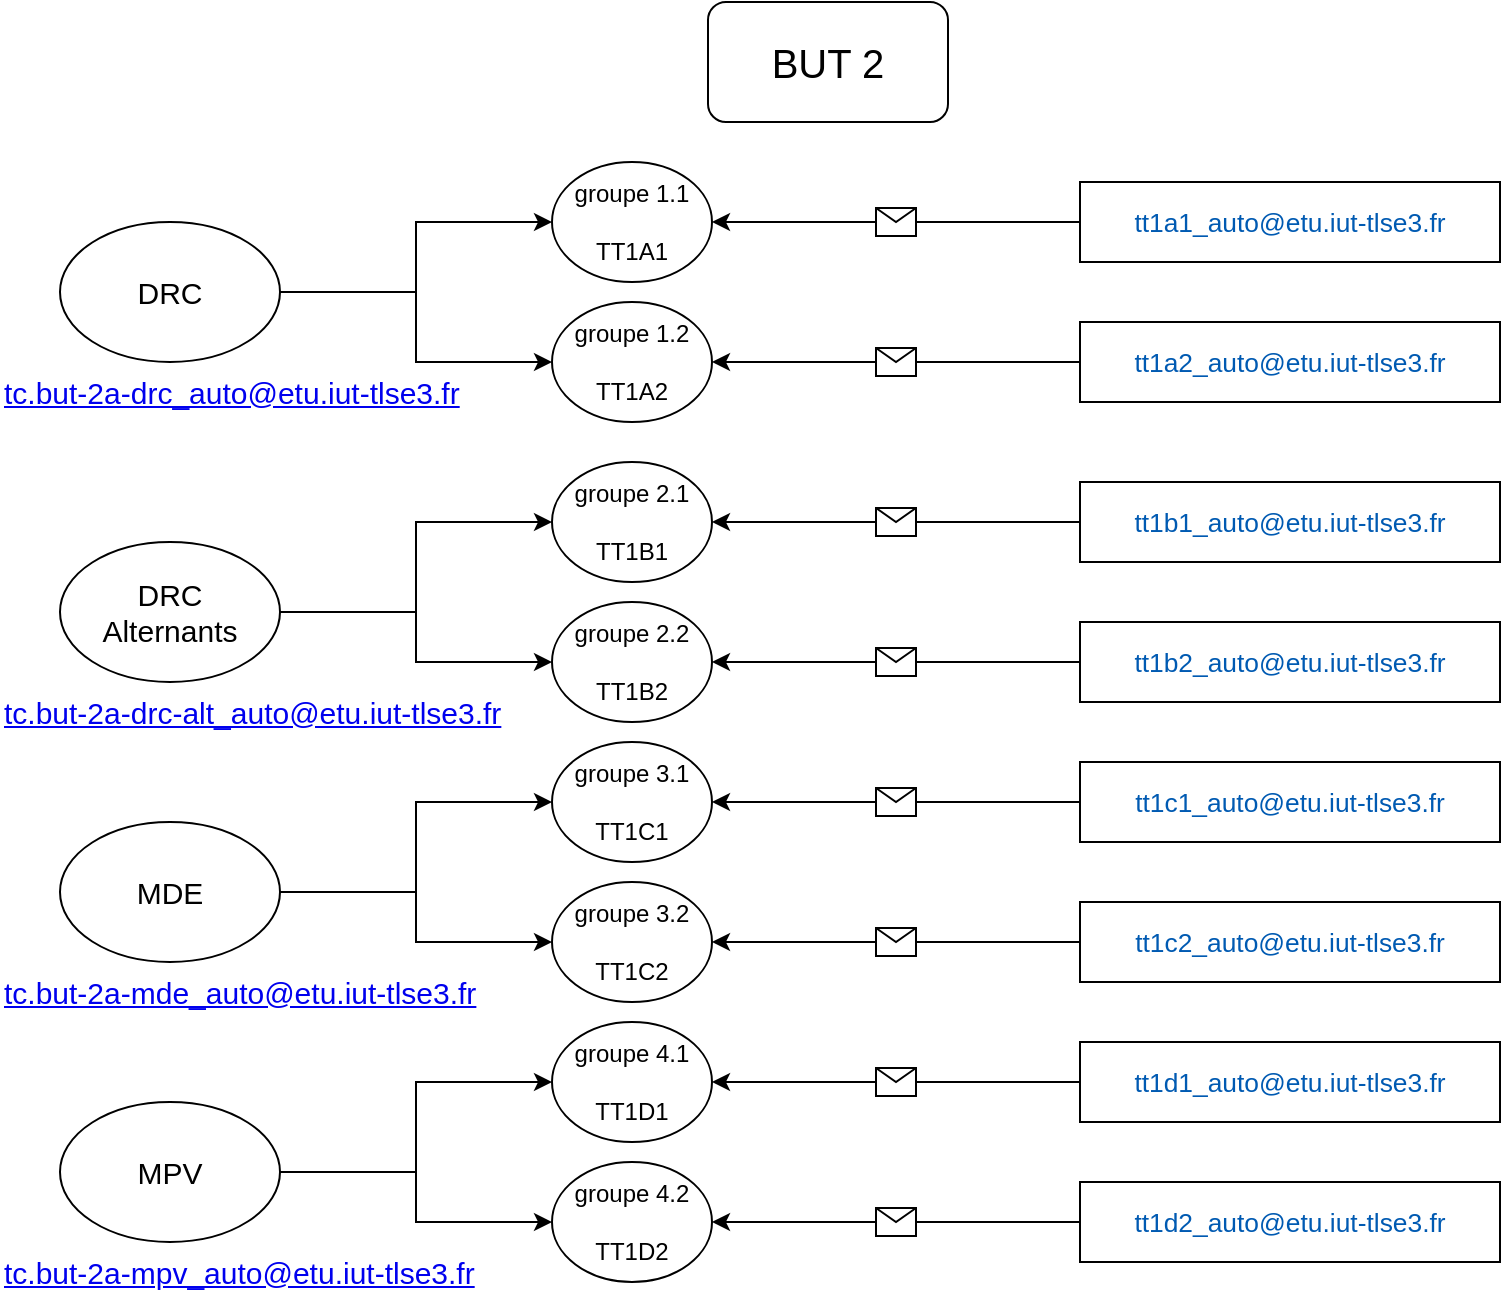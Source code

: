 <mxfile version="22.1.5" type="github">
  <diagram name="Page-1" id="LkRhmX5udIgWVVvKP2tT">
    <mxGraphModel dx="1543" dy="1097" grid="1" gridSize="10" guides="1" tooltips="1" connect="1" arrows="1" fold="1" page="1" pageScale="1" pageWidth="827" pageHeight="1169" math="0" shadow="0">
      <root>
        <mxCell id="0" />
        <mxCell id="1" parent="0" />
        <mxCell id="s7MB-vvQS7g_MF5XI4Nz-1" value="BUT 2" style="rounded=1;whiteSpace=wrap;html=1;fontSize=20;" parent="1" vertex="1">
          <mxGeometry x="354" y="10" width="120" height="60" as="geometry" />
        </mxCell>
        <mxCell id="s7MB-vvQS7g_MF5XI4Nz-13" style="edgeStyle=orthogonalEdgeStyle;rounded=0;orthogonalLoop=1;jettySize=auto;html=1;entryX=0;entryY=0.5;entryDx=0;entryDy=0;" parent="1" source="s7MB-vvQS7g_MF5XI4Nz-4" target="s7MB-vvQS7g_MF5XI4Nz-10" edge="1">
          <mxGeometry relative="1" as="geometry" />
        </mxCell>
        <mxCell id="s7MB-vvQS7g_MF5XI4Nz-14" style="edgeStyle=orthogonalEdgeStyle;rounded=0;orthogonalLoop=1;jettySize=auto;html=1;exitX=1;exitY=0.5;exitDx=0;exitDy=0;entryX=0;entryY=0.5;entryDx=0;entryDy=0;" parent="1" source="s7MB-vvQS7g_MF5XI4Nz-4" target="s7MB-vvQS7g_MF5XI4Nz-12" edge="1">
          <mxGeometry relative="1" as="geometry" />
        </mxCell>
        <mxCell id="s7MB-vvQS7g_MF5XI4Nz-4" value="DRC" style="ellipse;whiteSpace=wrap;html=1;fontSize=15;" parent="1" vertex="1">
          <mxGeometry x="30" y="120" width="110" height="70" as="geometry" />
        </mxCell>
        <mxCell id="s7MB-vvQS7g_MF5XI4Nz-25" style="edgeStyle=orthogonalEdgeStyle;rounded=0;orthogonalLoop=1;jettySize=auto;html=1;exitX=1;exitY=0.5;exitDx=0;exitDy=0;entryX=0;entryY=0.5;entryDx=0;entryDy=0;" parent="1" source="s7MB-vvQS7g_MF5XI4Nz-5" target="s7MB-vvQS7g_MF5XI4Nz-15" edge="1">
          <mxGeometry relative="1" as="geometry" />
        </mxCell>
        <mxCell id="s7MB-vvQS7g_MF5XI4Nz-26" style="edgeStyle=orthogonalEdgeStyle;rounded=0;orthogonalLoop=1;jettySize=auto;html=1;exitX=1;exitY=0.5;exitDx=0;exitDy=0;entryX=0;entryY=0.5;entryDx=0;entryDy=0;" parent="1" source="s7MB-vvQS7g_MF5XI4Nz-5" target="s7MB-vvQS7g_MF5XI4Nz-16" edge="1">
          <mxGeometry relative="1" as="geometry" />
        </mxCell>
        <mxCell id="s7MB-vvQS7g_MF5XI4Nz-5" value="DRC&lt;br&gt;Alternants" style="ellipse;whiteSpace=wrap;html=1;fontSize=15;" parent="1" vertex="1">
          <mxGeometry x="30" y="280" width="110" height="70" as="geometry" />
        </mxCell>
        <mxCell id="s7MB-vvQS7g_MF5XI4Nz-29" style="edgeStyle=orthogonalEdgeStyle;rounded=0;orthogonalLoop=1;jettySize=auto;html=1;exitX=1;exitY=0.5;exitDx=0;exitDy=0;entryX=0;entryY=0.5;entryDx=0;entryDy=0;" parent="1" source="s7MB-vvQS7g_MF5XI4Nz-8" target="s7MB-vvQS7g_MF5XI4Nz-20" edge="1">
          <mxGeometry relative="1" as="geometry" />
        </mxCell>
        <mxCell id="s7MB-vvQS7g_MF5XI4Nz-30" style="edgeStyle=orthogonalEdgeStyle;rounded=0;orthogonalLoop=1;jettySize=auto;html=1;exitX=1;exitY=0.5;exitDx=0;exitDy=0;entryX=0;entryY=0.5;entryDx=0;entryDy=0;" parent="1" source="s7MB-vvQS7g_MF5XI4Nz-8" target="s7MB-vvQS7g_MF5XI4Nz-19" edge="1">
          <mxGeometry relative="1" as="geometry" />
        </mxCell>
        <mxCell id="s7MB-vvQS7g_MF5XI4Nz-8" value="MPV" style="ellipse;whiteSpace=wrap;html=1;fontSize=15;" parent="1" vertex="1">
          <mxGeometry x="30" y="560" width="110" height="70" as="geometry" />
        </mxCell>
        <mxCell id="s7MB-vvQS7g_MF5XI4Nz-27" style="edgeStyle=orthogonalEdgeStyle;rounded=0;orthogonalLoop=1;jettySize=auto;html=1;exitX=1;exitY=0.5;exitDx=0;exitDy=0;entryX=0;entryY=0.5;entryDx=0;entryDy=0;" parent="1" source="s7MB-vvQS7g_MF5XI4Nz-9" target="s7MB-vvQS7g_MF5XI4Nz-18" edge="1">
          <mxGeometry relative="1" as="geometry" />
        </mxCell>
        <mxCell id="s7MB-vvQS7g_MF5XI4Nz-28" style="edgeStyle=orthogonalEdgeStyle;rounded=0;orthogonalLoop=1;jettySize=auto;html=1;exitX=1;exitY=0.5;exitDx=0;exitDy=0;entryX=0;entryY=0.5;entryDx=0;entryDy=0;" parent="1" source="s7MB-vvQS7g_MF5XI4Nz-9" target="s7MB-vvQS7g_MF5XI4Nz-17" edge="1">
          <mxGeometry relative="1" as="geometry" />
        </mxCell>
        <mxCell id="s7MB-vvQS7g_MF5XI4Nz-9" value="MDE" style="ellipse;whiteSpace=wrap;html=1;fontSize=15;" parent="1" vertex="1">
          <mxGeometry x="30" y="420" width="110" height="70" as="geometry" />
        </mxCell>
        <mxCell id="s7MB-vvQS7g_MF5XI4Nz-10" value="groupe 1.1&lt;br style=&quot;font-size: 12px;&quot;&gt;&lt;br style=&quot;font-size: 12px;&quot;&gt;TT1A1" style="ellipse;whiteSpace=wrap;html=1;fontSize=12;" parent="1" vertex="1">
          <mxGeometry x="276" y="90" width="80" height="60" as="geometry" />
        </mxCell>
        <mxCell id="s7MB-vvQS7g_MF5XI4Nz-12" value="groupe 1.2&lt;br style=&quot;font-size: 12px;&quot;&gt;&lt;br style=&quot;font-size: 12px;&quot;&gt;TT1A2" style="ellipse;whiteSpace=wrap;html=1;fontSize=12;" parent="1" vertex="1">
          <mxGeometry x="276" y="160" width="80" height="60" as="geometry" />
        </mxCell>
        <mxCell id="s7MB-vvQS7g_MF5XI4Nz-15" value="groupe 2.1&lt;br style=&quot;font-size: 12px;&quot;&gt;&lt;br style=&quot;font-size: 12px;&quot;&gt;TT1B1" style="ellipse;whiteSpace=wrap;html=1;fontSize=12;" parent="1" vertex="1">
          <mxGeometry x="276" y="240" width="80" height="60" as="geometry" />
        </mxCell>
        <mxCell id="s7MB-vvQS7g_MF5XI4Nz-16" value="groupe 2.2&lt;br style=&quot;font-size: 12px;&quot;&gt;&lt;br style=&quot;font-size: 12px;&quot;&gt;TT1B2" style="ellipse;whiteSpace=wrap;html=1;fontSize=12;" parent="1" vertex="1">
          <mxGeometry x="276" y="310" width="80" height="60" as="geometry" />
        </mxCell>
        <mxCell id="s7MB-vvQS7g_MF5XI4Nz-17" value="groupe 3.2&lt;br style=&quot;font-size: 12px;&quot;&gt;&lt;br style=&quot;font-size: 12px;&quot;&gt;TT1C2" style="ellipse;whiteSpace=wrap;html=1;fontSize=12;" parent="1" vertex="1">
          <mxGeometry x="276" y="450" width="80" height="60" as="geometry" />
        </mxCell>
        <mxCell id="s7MB-vvQS7g_MF5XI4Nz-18" value="groupe 3.1&lt;br style=&quot;font-size: 12px;&quot;&gt;&lt;br style=&quot;font-size: 12px;&quot;&gt;TT1C1" style="ellipse;whiteSpace=wrap;html=1;fontSize=12;" parent="1" vertex="1">
          <mxGeometry x="276" y="380" width="80" height="60" as="geometry" />
        </mxCell>
        <mxCell id="s7MB-vvQS7g_MF5XI4Nz-19" value="groupe 4.2&lt;br style=&quot;font-size: 12px;&quot;&gt;&lt;br style=&quot;font-size: 12px;&quot;&gt;TT1D2" style="ellipse;whiteSpace=wrap;html=1;fontSize=12;" parent="1" vertex="1">
          <mxGeometry x="276" y="590" width="80" height="60" as="geometry" />
        </mxCell>
        <mxCell id="s7MB-vvQS7g_MF5XI4Nz-20" value="groupe 4.1&lt;br style=&quot;font-size: 12px;&quot;&gt;&lt;br style=&quot;font-size: 12px;&quot;&gt;TT1D1" style="ellipse;whiteSpace=wrap;html=1;fontSize=12;" parent="1" vertex="1">
          <mxGeometry x="276" y="520" width="80" height="60" as="geometry" />
        </mxCell>
        <mxCell id="s7MB-vvQS7g_MF5XI4Nz-35" value="" style="endArrow=classic;html=1;rounded=0;entryX=1;entryY=0.5;entryDx=0;entryDy=0;exitX=0;exitY=0.5;exitDx=0;exitDy=0;" parent="1" source="s7MB-vvQS7g_MF5XI4Nz-37" target="s7MB-vvQS7g_MF5XI4Nz-10" edge="1">
          <mxGeometry relative="1" as="geometry">
            <mxPoint x="520" y="120" as="sourcePoint" />
            <mxPoint x="450" y="120" as="targetPoint" />
          </mxGeometry>
        </mxCell>
        <mxCell id="s7MB-vvQS7g_MF5XI4Nz-36" value="" style="shape=message;html=1;outlineConnect=0;" parent="s7MB-vvQS7g_MF5XI4Nz-35" vertex="1">
          <mxGeometry width="20" height="14" relative="1" as="geometry">
            <mxPoint x="-10" y="-7" as="offset" />
          </mxGeometry>
        </mxCell>
        <mxCell id="s7MB-vvQS7g_MF5XI4Nz-37" value="&lt;a href=&quot;mailto:tt1a1_auto@etu.iut-tlse3.fr&quot; style=&quot;box-sizing: inherit; font-family: Raleway, sans-serif; font-size: 1.1em; background-color: rgb(255, 255, 255); line-height: inherit; color: rgb(0, 90, 178); text-decoration-line: none; cursor: pointer; margin: 0px; padding: 0px; border: 0px; text-size-adjust: 100%; font-variant-numeric: inherit; font-variant-east-asian: inherit; font-variant-alternates: inherit; font-variant-position: inherit; font-stretch: inherit; font-optical-sizing: inherit; font-kerning: inherit; font-feature-settings: inherit; font-variation-settings: inherit; vertical-align: baseline; transition: background-color 300ms ease-out 0s; -webkit-tap-highlight-color: rgba(0, 0, 0, 0); outline: 0px; text-align: left;&quot;&gt;tt1a1_auto@etu.iut-tlse3.fr&lt;/a&gt;" style="rounded=0;whiteSpace=wrap;html=1;fontStyle=0" parent="1" vertex="1">
          <mxGeometry x="540" y="100" width="210" height="40" as="geometry" />
        </mxCell>
        <mxCell id="s7MB-vvQS7g_MF5XI4Nz-38" value="&lt;a href=&quot;mailto:tt1a2_auto@etu.iut-tlse3.fr&quot; style=&quot;box-sizing: inherit; font-family: Raleway, sans-serif; font-size: 1.1em; background-color: rgb(255, 255, 255); line-height: inherit; color: rgb(0, 90, 178); text-decoration-line: none; cursor: pointer; margin: 0px; padding: 0px; border: 0px; text-size-adjust: 100%; font-variant-numeric: inherit; font-variant-east-asian: inherit; font-variant-alternates: inherit; font-variant-position: inherit; font-weight: 400; font-stretch: inherit; font-optical-sizing: inherit; font-kerning: inherit; font-feature-settings: inherit; font-variation-settings: inherit; vertical-align: baseline; transition: background-color 300ms ease-out 0s; -webkit-tap-highlight-color: rgba(0, 0, 0, 0); outline: 0px; text-align: left;&quot;&gt;tt1a2_auto@etu.iut-tlse3.fr&lt;/a&gt;" style="rounded=0;whiteSpace=wrap;html=1;fontStyle=1" parent="1" vertex="1">
          <mxGeometry x="540" y="170" width="210" height="40" as="geometry" />
        </mxCell>
        <mxCell id="s7MB-vvQS7g_MF5XI4Nz-39" value="&lt;a href=&quot;mailto:tt1b1_auto@etu.iut-tlse3.fr&quot; style=&quot;box-sizing: inherit; font-family: Raleway, sans-serif; font-size: 1.1em; background-color: rgb(255, 255, 255); line-height: inherit; color: rgb(0, 90, 178); text-decoration-line: none; cursor: pointer; margin: 0px; padding: 0px; border: 0px; text-size-adjust: 100%; font-variant-numeric: inherit; font-variant-east-asian: inherit; font-variant-alternates: inherit; font-variant-position: inherit; font-weight: 400; font-stretch: inherit; font-optical-sizing: inherit; font-kerning: inherit; font-feature-settings: inherit; font-variation-settings: inherit; vertical-align: baseline; transition: background-color 300ms ease-out 0s; -webkit-tap-highlight-color: rgba(0, 0, 0, 0); outline: 0px; text-align: left;&quot;&gt;tt1b1_auto@etu.iut-tlse3.fr&lt;/a&gt;" style="rounded=0;whiteSpace=wrap;html=1;fontStyle=1" parent="1" vertex="1">
          <mxGeometry x="540" y="250" width="210" height="40" as="geometry" />
        </mxCell>
        <mxCell id="s7MB-vvQS7g_MF5XI4Nz-40" value="&lt;a href=&quot;mailto:tt1b2_auto@etu.iut-tlse3.fr&quot; style=&quot;box-sizing: inherit; font-family: Raleway, sans-serif; font-size: 1.1em; background-color: rgb(255, 255, 255); line-height: inherit; color: rgb(0, 90, 178); text-decoration-line: none; cursor: pointer; margin: 0px; padding: 0px; border: 0px; text-size-adjust: 100%; font-variant-numeric: inherit; font-variant-east-asian: inherit; font-variant-alternates: inherit; font-variant-position: inherit; font-weight: 400; font-stretch: inherit; font-optical-sizing: inherit; font-kerning: inherit; font-feature-settings: inherit; font-variation-settings: inherit; vertical-align: baseline; transition: background-color 300ms ease-out 0s; -webkit-tap-highlight-color: rgba(0, 0, 0, 0); outline: 0px; text-align: left;&quot;&gt;tt1b2_auto@etu.iut-tlse3.fr&lt;/a&gt;" style="rounded=0;whiteSpace=wrap;html=1;fontStyle=1" parent="1" vertex="1">
          <mxGeometry x="540" y="320" width="210" height="40" as="geometry" />
        </mxCell>
        <mxCell id="s7MB-vvQS7g_MF5XI4Nz-41" value="&lt;a href=&quot;mailto:tt1c1_auto@etu.iut-tlse3.fr&quot; style=&quot;box-sizing: inherit; font-family: Raleway, sans-serif; font-size: 1.1em; background-color: rgb(255, 255, 255); line-height: inherit; color: rgb(0, 90, 178); text-decoration-line: none; cursor: pointer; margin: 0px; padding: 0px; border: 0px; text-size-adjust: 100%; font-variant-numeric: inherit; font-variant-east-asian: inherit; font-variant-alternates: inherit; font-variant-position: inherit; font-weight: 400; font-stretch: inherit; font-optical-sizing: inherit; font-kerning: inherit; font-feature-settings: inherit; font-variation-settings: inherit; vertical-align: baseline; transition: background-color 300ms ease-out 0s; -webkit-tap-highlight-color: rgba(0, 0, 0, 0); outline: 0px; text-align: left;&quot;&gt;tt1c1_auto@etu.iut-tlse3.fr&lt;/a&gt;" style="rounded=0;whiteSpace=wrap;html=1;fontStyle=1" parent="1" vertex="1">
          <mxGeometry x="540" y="390" width="210" height="40" as="geometry" />
        </mxCell>
        <mxCell id="s7MB-vvQS7g_MF5XI4Nz-42" value="&lt;a href=&quot;mailto:tt1c2_auto@etu.iut-tlse3.fr&quot; style=&quot;box-sizing: inherit; font-family: Raleway, sans-serif; font-size: 1.1em; background-color: rgb(255, 255, 255); line-height: inherit; color: rgb(0, 90, 178); text-decoration-line: none; cursor: pointer; margin: 0px; padding: 0px; border: 0px; text-size-adjust: 100%; font-variant-numeric: inherit; font-variant-east-asian: inherit; font-variant-alternates: inherit; font-variant-position: inherit; font-weight: 400; font-stretch: inherit; font-optical-sizing: inherit; font-kerning: inherit; font-feature-settings: inherit; font-variation-settings: inherit; vertical-align: baseline; transition: background-color 300ms ease-out 0s; -webkit-tap-highlight-color: rgba(0, 0, 0, 0); outline: 0px; text-align: left;&quot;&gt;tt1c2_auto@etu.iut-tlse3.fr&lt;/a&gt;" style="rounded=0;whiteSpace=wrap;html=1;fontStyle=1" parent="1" vertex="1">
          <mxGeometry x="540" y="460" width="210" height="40" as="geometry" />
        </mxCell>
        <mxCell id="s7MB-vvQS7g_MF5XI4Nz-43" value="&lt;a href=&quot;mailto:tt1d1_auto@etu.iut-tlse3.fr&quot; style=&quot;box-sizing: inherit; font-family: Raleway, sans-serif; font-size: 1.1em; background-color: rgb(255, 255, 255); line-height: inherit; color: rgb(0, 90, 178); text-decoration-line: none; cursor: pointer; margin: 0px; padding: 0px; border: 0px; text-size-adjust: 100%; font-variant-numeric: inherit; font-variant-east-asian: inherit; font-variant-alternates: inherit; font-variant-position: inherit; font-weight: 400; font-stretch: inherit; font-optical-sizing: inherit; font-kerning: inherit; font-feature-settings: inherit; font-variation-settings: inherit; vertical-align: baseline; transition: background-color 300ms ease-out 0s; -webkit-tap-highlight-color: rgba(0, 0, 0, 0); outline: 0px; text-align: left;&quot;&gt;tt1d1_auto@etu.iut-tlse3.fr&lt;/a&gt;" style="rounded=0;whiteSpace=wrap;html=1;fontStyle=1" parent="1" vertex="1">
          <mxGeometry x="540" y="530" width="210" height="40" as="geometry" />
        </mxCell>
        <mxCell id="s7MB-vvQS7g_MF5XI4Nz-44" value="&lt;a href=&quot;mailto:tt1d2_auto@etu.iut-tlse3.fr&quot; style=&quot;box-sizing: inherit; font-family: Raleway, sans-serif; font-size: 1.1em; background-color: rgb(255, 255, 255); line-height: inherit; color: rgb(0, 90, 178); text-decoration-line: none; cursor: pointer; margin: 0px; padding: 0px; border: 0px; text-size-adjust: 100%; font-variant-numeric: inherit; font-variant-east-asian: inherit; font-variant-alternates: inherit; font-variant-position: inherit; font-weight: 400; font-stretch: inherit; font-optical-sizing: inherit; font-kerning: inherit; font-feature-settings: inherit; font-variation-settings: inherit; vertical-align: baseline; transition: background-color 300ms ease-out 0s; -webkit-tap-highlight-color: rgba(0, 0, 0, 0); outline: 0px; text-align: left;&quot;&gt;tt1d2_auto@etu.iut-tlse3.fr&lt;/a&gt;" style="rounded=0;whiteSpace=wrap;html=1;fontStyle=1" parent="1" vertex="1">
          <mxGeometry x="540" y="600" width="210" height="40" as="geometry" />
        </mxCell>
        <mxCell id="s7MB-vvQS7g_MF5XI4Nz-49" value="" style="endArrow=classic;html=1;rounded=0;entryX=1;entryY=0.5;entryDx=0;entryDy=0;exitX=0;exitY=0.5;exitDx=0;exitDy=0;" parent="1" source="s7MB-vvQS7g_MF5XI4Nz-40" target="s7MB-vvQS7g_MF5XI4Nz-16" edge="1">
          <mxGeometry relative="1" as="geometry">
            <mxPoint x="550" y="130" as="sourcePoint" />
            <mxPoint x="290" y="130" as="targetPoint" />
          </mxGeometry>
        </mxCell>
        <mxCell id="s7MB-vvQS7g_MF5XI4Nz-50" value="" style="shape=message;html=1;outlineConnect=0;" parent="s7MB-vvQS7g_MF5XI4Nz-49" vertex="1">
          <mxGeometry width="20" height="14" relative="1" as="geometry">
            <mxPoint x="-10" y="-7" as="offset" />
          </mxGeometry>
        </mxCell>
        <mxCell id="s7MB-vvQS7g_MF5XI4Nz-51" value="" style="endArrow=classic;html=1;rounded=0;entryX=1;entryY=0.5;entryDx=0;entryDy=0;exitX=0;exitY=0.5;exitDx=0;exitDy=0;" parent="1" source="s7MB-vvQS7g_MF5XI4Nz-38" target="s7MB-vvQS7g_MF5XI4Nz-12" edge="1">
          <mxGeometry relative="1" as="geometry">
            <mxPoint x="560" y="140" as="sourcePoint" />
            <mxPoint x="300" y="140" as="targetPoint" />
          </mxGeometry>
        </mxCell>
        <mxCell id="s7MB-vvQS7g_MF5XI4Nz-52" value="" style="shape=message;html=1;outlineConnect=0;" parent="s7MB-vvQS7g_MF5XI4Nz-51" vertex="1">
          <mxGeometry width="20" height="14" relative="1" as="geometry">
            <mxPoint x="-10" y="-7" as="offset" />
          </mxGeometry>
        </mxCell>
        <mxCell id="s7MB-vvQS7g_MF5XI4Nz-53" value="" style="endArrow=classic;html=1;rounded=0;entryX=1;entryY=0.5;entryDx=0;entryDy=0;exitX=0;exitY=0.5;exitDx=0;exitDy=0;" parent="1" source="s7MB-vvQS7g_MF5XI4Nz-39" target="s7MB-vvQS7g_MF5XI4Nz-15" edge="1">
          <mxGeometry relative="1" as="geometry">
            <mxPoint x="560" y="210" as="sourcePoint" />
            <mxPoint x="300" y="210" as="targetPoint" />
          </mxGeometry>
        </mxCell>
        <mxCell id="s7MB-vvQS7g_MF5XI4Nz-54" value="" style="shape=message;html=1;outlineConnect=0;" parent="s7MB-vvQS7g_MF5XI4Nz-53" vertex="1">
          <mxGeometry width="20" height="14" relative="1" as="geometry">
            <mxPoint x="-10" y="-7" as="offset" />
          </mxGeometry>
        </mxCell>
        <mxCell id="s7MB-vvQS7g_MF5XI4Nz-55" value="" style="endArrow=classic;html=1;rounded=0;entryX=1;entryY=0.5;entryDx=0;entryDy=0;exitX=0;exitY=0.5;exitDx=0;exitDy=0;" parent="1" source="s7MB-vvQS7g_MF5XI4Nz-41" target="s7MB-vvQS7g_MF5XI4Nz-18" edge="1">
          <mxGeometry relative="1" as="geometry">
            <mxPoint x="550" y="350" as="sourcePoint" />
            <mxPoint x="290" y="350" as="targetPoint" />
          </mxGeometry>
        </mxCell>
        <mxCell id="s7MB-vvQS7g_MF5XI4Nz-56" value="" style="shape=message;html=1;outlineConnect=0;" parent="s7MB-vvQS7g_MF5XI4Nz-55" vertex="1">
          <mxGeometry width="20" height="14" relative="1" as="geometry">
            <mxPoint x="-10" y="-7" as="offset" />
          </mxGeometry>
        </mxCell>
        <mxCell id="s7MB-vvQS7g_MF5XI4Nz-57" value="" style="endArrow=classic;html=1;rounded=0;entryX=1;entryY=0.5;entryDx=0;entryDy=0;exitX=0;exitY=0.5;exitDx=0;exitDy=0;" parent="1" source="s7MB-vvQS7g_MF5XI4Nz-42" target="s7MB-vvQS7g_MF5XI4Nz-17" edge="1">
          <mxGeometry relative="1" as="geometry">
            <mxPoint x="550" y="420" as="sourcePoint" />
            <mxPoint x="290" y="420" as="targetPoint" />
          </mxGeometry>
        </mxCell>
        <mxCell id="s7MB-vvQS7g_MF5XI4Nz-58" value="" style="shape=message;html=1;outlineConnect=0;" parent="s7MB-vvQS7g_MF5XI4Nz-57" vertex="1">
          <mxGeometry width="20" height="14" relative="1" as="geometry">
            <mxPoint x="-10" y="-7" as="offset" />
          </mxGeometry>
        </mxCell>
        <mxCell id="s7MB-vvQS7g_MF5XI4Nz-59" value="" style="endArrow=classic;html=1;rounded=0;entryX=1;entryY=0.5;entryDx=0;entryDy=0;exitX=0;exitY=0.5;exitDx=0;exitDy=0;" parent="1" source="s7MB-vvQS7g_MF5XI4Nz-43" target="s7MB-vvQS7g_MF5XI4Nz-20" edge="1">
          <mxGeometry relative="1" as="geometry">
            <mxPoint x="550" y="490" as="sourcePoint" />
            <mxPoint x="290" y="490" as="targetPoint" />
          </mxGeometry>
        </mxCell>
        <mxCell id="s7MB-vvQS7g_MF5XI4Nz-60" value="" style="shape=message;html=1;outlineConnect=0;" parent="s7MB-vvQS7g_MF5XI4Nz-59" vertex="1">
          <mxGeometry width="20" height="14" relative="1" as="geometry">
            <mxPoint x="-10" y="-7" as="offset" />
          </mxGeometry>
        </mxCell>
        <mxCell id="s7MB-vvQS7g_MF5XI4Nz-61" value="" style="endArrow=classic;html=1;rounded=0;entryX=1;entryY=0.5;entryDx=0;entryDy=0;exitX=0;exitY=0.5;exitDx=0;exitDy=0;" parent="1" source="s7MB-vvQS7g_MF5XI4Nz-44" target="s7MB-vvQS7g_MF5XI4Nz-19" edge="1">
          <mxGeometry relative="1" as="geometry">
            <mxPoint x="550" y="560" as="sourcePoint" />
            <mxPoint x="290" y="560" as="targetPoint" />
          </mxGeometry>
        </mxCell>
        <mxCell id="s7MB-vvQS7g_MF5XI4Nz-62" value="" style="shape=message;html=1;outlineConnect=0;" parent="s7MB-vvQS7g_MF5XI4Nz-61" vertex="1">
          <mxGeometry width="20" height="14" relative="1" as="geometry">
            <mxPoint x="-10" y="-7" as="offset" />
          </mxGeometry>
        </mxCell>
        <mxCell id="s7MB-vvQS7g_MF5XI4Nz-72" value="&lt;a href=&quot;mailto:tc.but-2a-drc_auto@etu.iut-tlse3.fr&quot;&gt;tc.but-2a-drc_auto@etu.iut-tlse3.fr&lt;/a&gt;" style="text;html=1;strokeColor=none;fillColor=none;align=left;verticalAlign=middle;whiteSpace=wrap;rounded=0;fontSize=15;fontColor=#055AB2;" parent="1" vertex="1">
          <mxGeometry y="190" width="270" height="30" as="geometry" />
        </mxCell>
        <mxCell id="s7MB-vvQS7g_MF5XI4Nz-74" value="&lt;a href=&quot;mailto:tc.but-2a-mde_auto@etu.iut-tlse3.fr&quot;&gt;tc.but-2a-mde_auto@etu.iut-tlse3.fr&lt;/a&gt;" style="text;html=1;strokeColor=none;fillColor=none;align=left;verticalAlign=middle;whiteSpace=wrap;rounded=0;fontSize=15;fontColor=#055AB2;" parent="1" vertex="1">
          <mxGeometry y="490" width="270" height="30" as="geometry" />
        </mxCell>
        <mxCell id="s7MB-vvQS7g_MF5XI4Nz-75" value="&lt;a href=&quot;mailto:tc.but-2a-mpv_auto@etu.iut-tlse3.fr&quot;&gt;tc.but-2a-mpv_auto@etu.iut-tlse3.fr&lt;/a&gt;" style="text;html=1;strokeColor=none;fillColor=none;align=left;verticalAlign=middle;whiteSpace=wrap;rounded=0;fontSize=15;fontColor=#055AB2;" parent="1" vertex="1">
          <mxGeometry y="630" width="280" height="30" as="geometry" />
        </mxCell>
        <mxCell id="mfzl7yPazm54SCrmdIJB-1" value="&lt;a href=&quot;mailto:tc.but-2a-drc-alt_auto@etu.iut-tlse3.fr&quot;&gt;tc.but-2a-drc-alt_auto@etu.iut-tlse3.fr&lt;/a&gt;" style="text;html=1;strokeColor=none;fillColor=none;align=left;verticalAlign=middle;whiteSpace=wrap;rounded=0;fontSize=15;fontColor=#055AB2;" parent="1" vertex="1">
          <mxGeometry y="350" width="290" height="30" as="geometry" />
        </mxCell>
      </root>
    </mxGraphModel>
  </diagram>
</mxfile>
